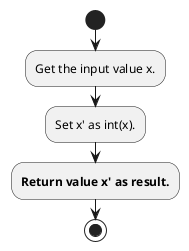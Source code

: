 @startuml

start

:Get the input value x.;

:Set x' as int(x).;

:**Return value x' as result.**;

stop

@enduml